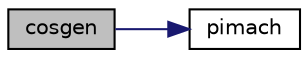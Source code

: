 digraph "cosgen"
{
  edge [fontname="Helvetica",fontsize="10",labelfontname="Helvetica",labelfontsize="10"];
  node [fontname="Helvetica",fontsize="10",shape=record];
  rankdir="LR";
  Node1 [label="cosgen",height=0.2,width=0.4,color="black", fillcolor="grey75", style="filled", fontcolor="black"];
  Node1 -> Node2 [color="midnightblue",fontsize="10",style="solid",fontname="Helvetica"];
  Node2 [label="pimach",height=0.2,width=0.4,color="black", fillcolor="white", style="filled",URL="$comf_8f.html#a0c0e2c69ea0918eb8f30d62751196bf9"];
}
